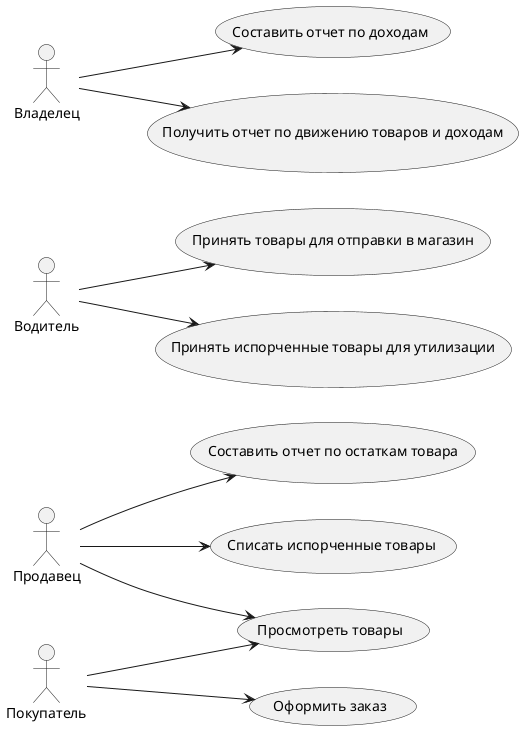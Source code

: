 @startuml Оптово-розничная продажа товаров
left to right direction

actor "Продавец" as seller
actor "Водитель" as driver
actor "Владелец" as owner
actor "Покупатель" as customer

usecase "Просмотреть товары" as viewProducts
usecase "Оформить заказ" as placeOrder
usecase "Составить отчет по остаткам товара" as inventoryReport
usecase "Составить отчет по доходам" as incomeReport
usecase "Списать испорченные товары" as badGoods
usecase "Принять товары для отправки в магазин" as refill
usecase "Принять испорченные товары для утилизации" as dispose
usecase "Получить отчет по движению товаров и доходам" as movementReport

seller --> inventoryReport
seller --> badGoods
seller --> viewProducts
driver --> refill
driver --> dispose
owner --> movementReport
owner --> incomeReport
customer --> viewProducts
customer --> placeOrder

@enduml

